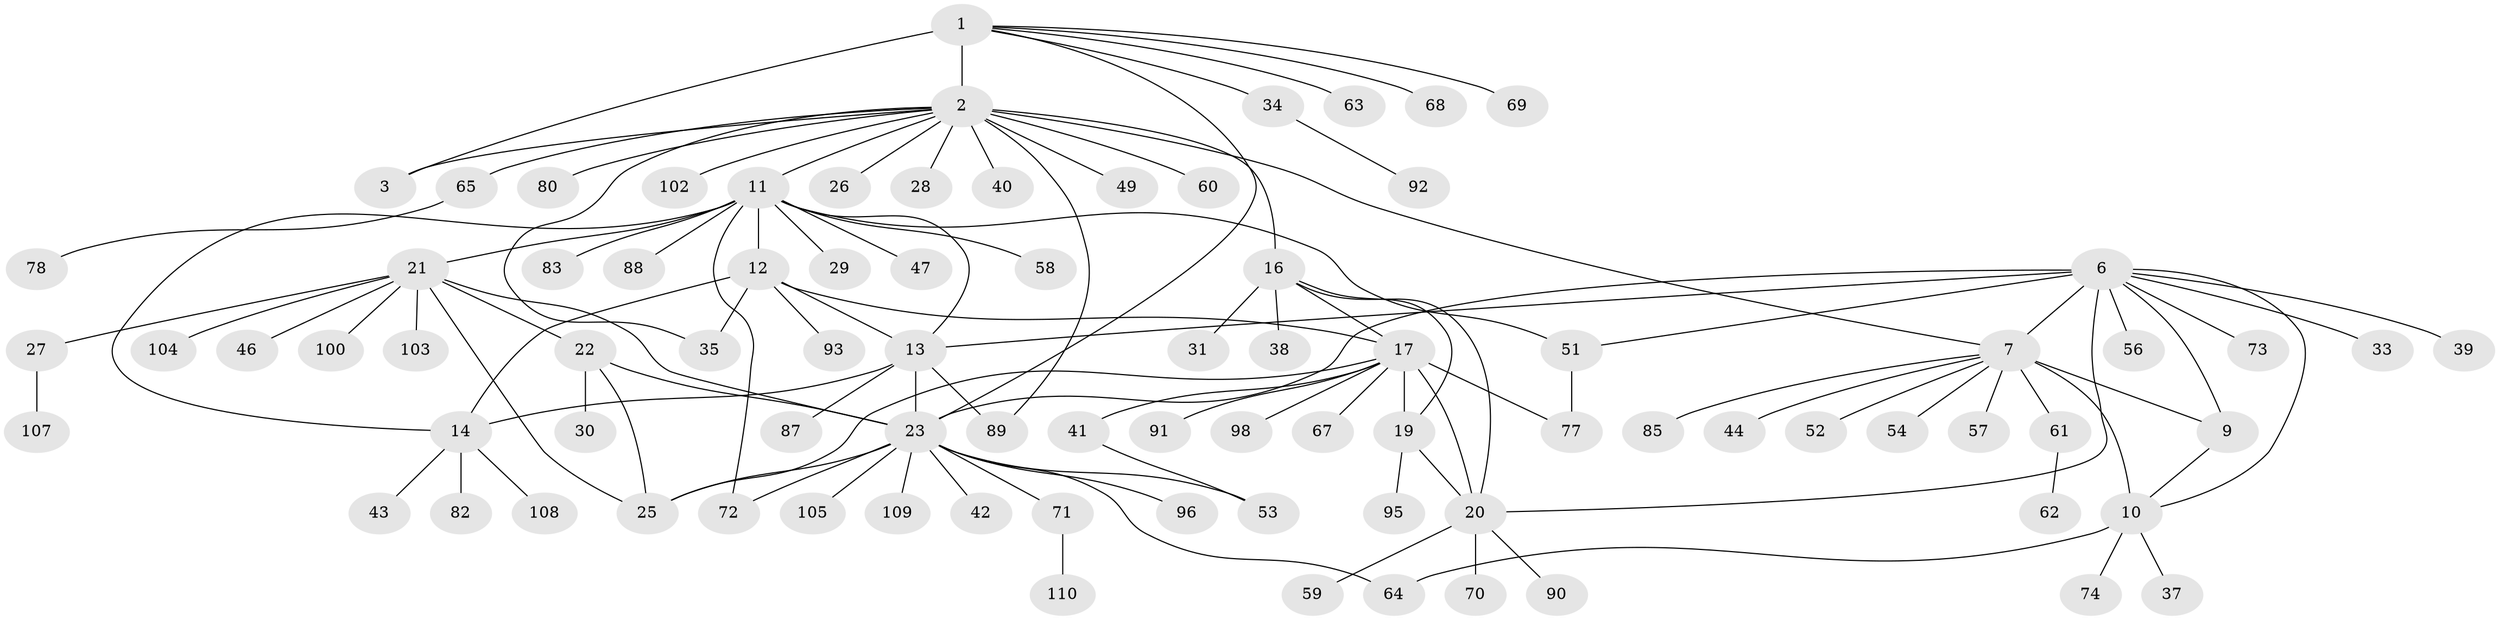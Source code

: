 // Generated by graph-tools (version 1.1) at 2025/24/03/03/25 07:24:14]
// undirected, 86 vertices, 112 edges
graph export_dot {
graph [start="1"]
  node [color=gray90,style=filled];
  1 [super="+5"];
  2 [super="+4"];
  3 [super="+48"];
  6 [super="+66"];
  7 [super="+8"];
  9 [super="+55"];
  10 [super="+101"];
  11 [super="+75"];
  12 [super="+15"];
  13 [super="+36"];
  14 [super="+32"];
  16;
  17 [super="+18"];
  19 [super="+45"];
  20 [super="+97"];
  21 [super="+76"];
  22 [super="+50"];
  23 [super="+24"];
  25;
  26;
  27 [super="+106"];
  28;
  29;
  30;
  31 [super="+81"];
  33;
  34 [super="+84"];
  35;
  37;
  38;
  39;
  40;
  41 [super="+79"];
  42;
  43;
  44;
  46;
  47;
  49;
  51;
  52;
  53;
  54;
  56;
  57;
  58;
  59;
  60;
  61;
  62;
  63;
  64;
  65;
  67;
  68;
  69 [super="+94"];
  70;
  71 [super="+86"];
  72 [super="+99"];
  73;
  74;
  77;
  78;
  80;
  82;
  83;
  85;
  87;
  88;
  89;
  90;
  91;
  92;
  93;
  95;
  96;
  98;
  100;
  102;
  103;
  104;
  105;
  107;
  108;
  109;
  110;
  1 -- 2 [weight=4];
  1 -- 3 [weight=2];
  1 -- 34;
  1 -- 69;
  1 -- 68;
  1 -- 63;
  1 -- 23;
  2 -- 3 [weight=2];
  2 -- 11;
  2 -- 40;
  2 -- 49;
  2 -- 80;
  2 -- 89;
  2 -- 65;
  2 -- 35;
  2 -- 102;
  2 -- 7;
  2 -- 28;
  2 -- 16;
  2 -- 26;
  2 -- 60;
  6 -- 7 [weight=2];
  6 -- 9;
  6 -- 10;
  6 -- 13;
  6 -- 20;
  6 -- 33;
  6 -- 39;
  6 -- 51;
  6 -- 56;
  6 -- 23;
  6 -- 73;
  7 -- 9 [weight=2];
  7 -- 10 [weight=2];
  7 -- 44;
  7 -- 52;
  7 -- 85;
  7 -- 54;
  7 -- 57;
  7 -- 61;
  9 -- 10;
  10 -- 37;
  10 -- 64;
  10 -- 74;
  11 -- 12 [weight=2];
  11 -- 13;
  11 -- 14;
  11 -- 29;
  11 -- 47;
  11 -- 51;
  11 -- 58;
  11 -- 72;
  11 -- 83;
  11 -- 88;
  11 -- 21;
  12 -- 13 [weight=2];
  12 -- 14 [weight=2];
  12 -- 35;
  12 -- 93;
  12 -- 17;
  13 -- 14;
  13 -- 23;
  13 -- 89;
  13 -- 87;
  14 -- 43;
  14 -- 82;
  14 -- 108;
  16 -- 17 [weight=2];
  16 -- 19;
  16 -- 20;
  16 -- 31;
  16 -- 38;
  17 -- 19 [weight=2];
  17 -- 20 [weight=2];
  17 -- 25;
  17 -- 91;
  17 -- 98;
  17 -- 67;
  17 -- 41;
  17 -- 77;
  19 -- 20;
  19 -- 95;
  20 -- 59;
  20 -- 70;
  20 -- 90;
  21 -- 22;
  21 -- 23 [weight=2];
  21 -- 25;
  21 -- 27;
  21 -- 46;
  21 -- 100;
  21 -- 103;
  21 -- 104;
  22 -- 23 [weight=2];
  22 -- 25;
  22 -- 30;
  23 -- 25 [weight=2];
  23 -- 64;
  23 -- 105;
  23 -- 109;
  23 -- 96;
  23 -- 71;
  23 -- 42;
  23 -- 53;
  23 -- 72;
  27 -- 107;
  34 -- 92;
  41 -- 53;
  51 -- 77;
  61 -- 62;
  65 -- 78;
  71 -- 110;
}
